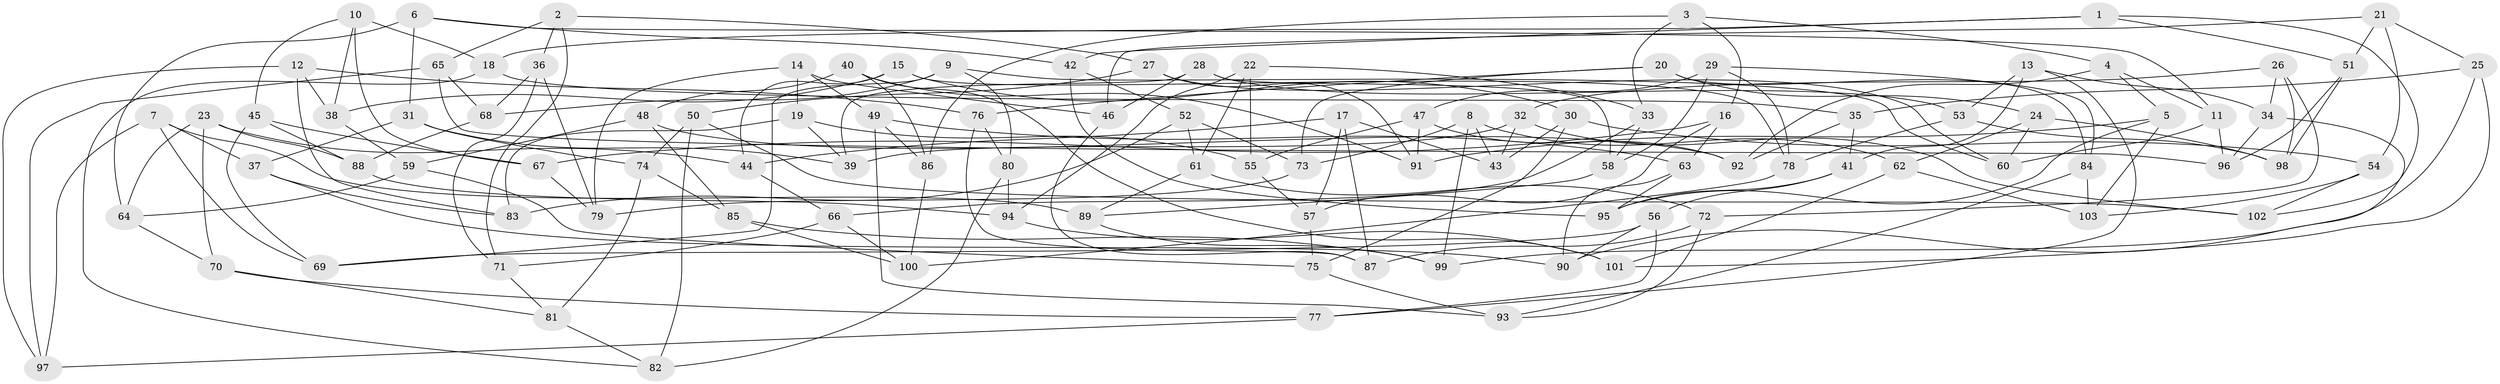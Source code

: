 // Generated by graph-tools (version 1.1) at 2025/50/03/09/25 03:50:47]
// undirected, 103 vertices, 206 edges
graph export_dot {
graph [start="1"]
  node [color=gray90,style=filled];
  1;
  2;
  3;
  4;
  5;
  6;
  7;
  8;
  9;
  10;
  11;
  12;
  13;
  14;
  15;
  16;
  17;
  18;
  19;
  20;
  21;
  22;
  23;
  24;
  25;
  26;
  27;
  28;
  29;
  30;
  31;
  32;
  33;
  34;
  35;
  36;
  37;
  38;
  39;
  40;
  41;
  42;
  43;
  44;
  45;
  46;
  47;
  48;
  49;
  50;
  51;
  52;
  53;
  54;
  55;
  56;
  57;
  58;
  59;
  60;
  61;
  62;
  63;
  64;
  65;
  66;
  67;
  68;
  69;
  70;
  71;
  72;
  73;
  74;
  75;
  76;
  77;
  78;
  79;
  80;
  81;
  82;
  83;
  84;
  85;
  86;
  87;
  88;
  89;
  90;
  91;
  92;
  93;
  94;
  95;
  96;
  97;
  98;
  99;
  100;
  101;
  102;
  103;
  1 -- 102;
  1 -- 42;
  1 -- 18;
  1 -- 51;
  2 -- 65;
  2 -- 71;
  2 -- 36;
  2 -- 27;
  3 -- 16;
  3 -- 4;
  3 -- 86;
  3 -- 33;
  4 -- 5;
  4 -- 11;
  4 -- 92;
  5 -- 95;
  5 -- 103;
  5 -- 91;
  6 -- 31;
  6 -- 64;
  6 -- 11;
  6 -- 42;
  7 -- 37;
  7 -- 69;
  7 -- 89;
  7 -- 97;
  8 -- 99;
  8 -- 73;
  8 -- 43;
  8 -- 62;
  9 -- 80;
  9 -- 69;
  9 -- 60;
  9 -- 68;
  10 -- 38;
  10 -- 18;
  10 -- 67;
  10 -- 45;
  11 -- 60;
  11 -- 96;
  12 -- 76;
  12 -- 38;
  12 -- 83;
  12 -- 97;
  13 -- 41;
  13 -- 34;
  13 -- 77;
  13 -- 53;
  14 -- 49;
  14 -- 19;
  14 -- 46;
  14 -- 79;
  15 -- 44;
  15 -- 78;
  15 -- 30;
  15 -- 38;
  16 -- 57;
  16 -- 67;
  16 -- 63;
  17 -- 87;
  17 -- 44;
  17 -- 57;
  17 -- 43;
  18 -- 82;
  18 -- 35;
  19 -- 39;
  19 -- 55;
  19 -- 83;
  20 -- 84;
  20 -- 73;
  20 -- 24;
  20 -- 76;
  21 -- 54;
  21 -- 46;
  21 -- 51;
  21 -- 25;
  22 -- 61;
  22 -- 55;
  22 -- 33;
  22 -- 94;
  23 -- 64;
  23 -- 70;
  23 -- 88;
  23 -- 44;
  24 -- 98;
  24 -- 62;
  24 -- 60;
  25 -- 35;
  25 -- 101;
  25 -- 99;
  26 -- 34;
  26 -- 98;
  26 -- 72;
  26 -- 32;
  27 -- 60;
  27 -- 50;
  27 -- 91;
  28 -- 53;
  28 -- 39;
  28 -- 46;
  28 -- 58;
  29 -- 58;
  29 -- 84;
  29 -- 47;
  29 -- 78;
  30 -- 75;
  30 -- 43;
  30 -- 54;
  31 -- 37;
  31 -- 74;
  31 -- 39;
  32 -- 102;
  32 -- 39;
  32 -- 43;
  33 -- 58;
  33 -- 66;
  34 -- 90;
  34 -- 96;
  35 -- 41;
  35 -- 92;
  36 -- 79;
  36 -- 68;
  36 -- 71;
  37 -- 83;
  37 -- 90;
  38 -- 59;
  40 -- 48;
  40 -- 91;
  40 -- 101;
  40 -- 86;
  41 -- 56;
  41 -- 95;
  42 -- 52;
  42 -- 95;
  44 -- 66;
  45 -- 67;
  45 -- 88;
  45 -- 69;
  46 -- 87;
  47 -- 91;
  47 -- 92;
  47 -- 55;
  48 -- 92;
  48 -- 59;
  48 -- 85;
  49 -- 63;
  49 -- 86;
  49 -- 93;
  50 -- 74;
  50 -- 102;
  50 -- 82;
  51 -- 98;
  51 -- 96;
  52 -- 73;
  52 -- 61;
  52 -- 83;
  53 -- 78;
  53 -- 98;
  54 -- 102;
  54 -- 103;
  55 -- 57;
  56 -- 90;
  56 -- 69;
  56 -- 77;
  57 -- 75;
  58 -- 89;
  59 -- 75;
  59 -- 64;
  61 -- 72;
  61 -- 89;
  62 -- 101;
  62 -- 103;
  63 -- 90;
  63 -- 95;
  64 -- 70;
  65 -- 96;
  65 -- 68;
  65 -- 97;
  66 -- 100;
  66 -- 71;
  67 -- 79;
  68 -- 88;
  70 -- 77;
  70 -- 81;
  71 -- 81;
  72 -- 87;
  72 -- 93;
  73 -- 79;
  74 -- 81;
  74 -- 85;
  75 -- 93;
  76 -- 87;
  76 -- 80;
  77 -- 97;
  78 -- 100;
  80 -- 94;
  80 -- 82;
  81 -- 82;
  84 -- 93;
  84 -- 103;
  85 -- 99;
  85 -- 100;
  86 -- 100;
  88 -- 94;
  89 -- 99;
  94 -- 101;
}
